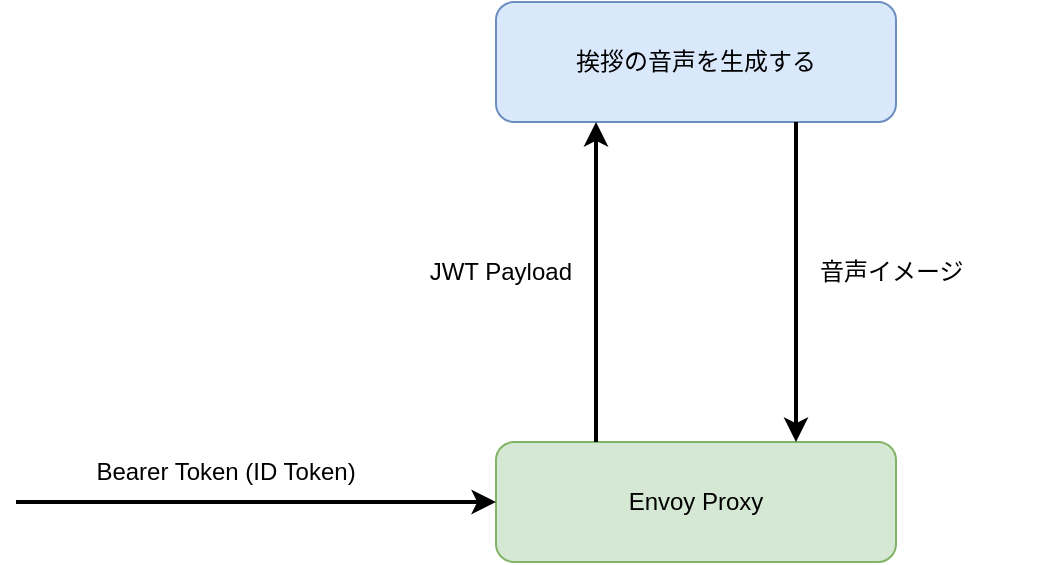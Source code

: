 <mxfile version="19.0.0" type="device"><diagram id="DZMobm6KZsj0ZSpDSTeB" name="openapi-generator-2"><mxGraphModel dx="1187" dy="767" grid="1" gridSize="10" guides="1" tooltips="1" connect="1" arrows="1" fold="1" page="1" pageScale="1" pageWidth="1654" pageHeight="1169" math="0" shadow="0"><root><mxCell id="0"/><mxCell id="1" parent="0"/><mxCell id="hqLS5TCdtsvNRD5wxNEW-1" value="Envoy Proxy" style="rounded=1;whiteSpace=wrap;html=1;fillColor=#d5e8d4;strokeColor=#82b366;" vertex="1" parent="1"><mxGeometry x="480" y="400" width="200" height="60" as="geometry"/></mxCell><mxCell id="hqLS5TCdtsvNRD5wxNEW-2" value="" style="endArrow=classic;html=1;rounded=0;entryX=0;entryY=0.5;entryDx=0;entryDy=0;strokeWidth=2;" edge="1" parent="1" target="hqLS5TCdtsvNRD5wxNEW-1"><mxGeometry width="50" height="50" relative="1" as="geometry"><mxPoint x="240" y="430" as="sourcePoint"/><mxPoint x="630" y="370" as="targetPoint"/></mxGeometry></mxCell><mxCell id="hqLS5TCdtsvNRD5wxNEW-3" value="挨拶の音声を生成する" style="rounded=1;whiteSpace=wrap;html=1;fillColor=#dae8fc;strokeColor=#6c8ebf;" vertex="1" parent="1"><mxGeometry x="480" y="180" width="200" height="60" as="geometry"/></mxCell><mxCell id="hqLS5TCdtsvNRD5wxNEW-4" value="Bearer Token (ID Token)" style="text;html=1;strokeColor=none;fillColor=none;align=center;verticalAlign=middle;whiteSpace=wrap;rounded=0;" vertex="1" parent="1"><mxGeometry x="250" y="400" width="190" height="30" as="geometry"/></mxCell><mxCell id="hqLS5TCdtsvNRD5wxNEW-5" value="" style="endArrow=classic;html=1;rounded=0;entryX=0.25;entryY=1;entryDx=0;entryDy=0;exitX=0.25;exitY=0;exitDx=0;exitDy=0;strokeWidth=2;" edge="1" parent="1" source="hqLS5TCdtsvNRD5wxNEW-1" target="hqLS5TCdtsvNRD5wxNEW-3"><mxGeometry width="50" height="50" relative="1" as="geometry"><mxPoint x="580" y="420" as="sourcePoint"/><mxPoint x="630" y="370" as="targetPoint"/></mxGeometry></mxCell><mxCell id="hqLS5TCdtsvNRD5wxNEW-6" value="JWT Payload" style="text;html=1;strokeColor=none;fillColor=none;align=right;verticalAlign=middle;whiteSpace=wrap;rounded=0;" vertex="1" parent="1"><mxGeometry x="410" y="300" width="110" height="30" as="geometry"/></mxCell><mxCell id="hqLS5TCdtsvNRD5wxNEW-7" value="" style="endArrow=classic;html=1;rounded=0;entryX=0.75;entryY=0;entryDx=0;entryDy=0;entryPerimeter=0;exitX=0.75;exitY=1;exitDx=0;exitDy=0;strokeWidth=2;" edge="1" parent="1" source="hqLS5TCdtsvNRD5wxNEW-3" target="hqLS5TCdtsvNRD5wxNEW-1"><mxGeometry width="50" height="50" relative="1" as="geometry"><mxPoint x="580" y="410" as="sourcePoint"/><mxPoint x="630" y="360" as="targetPoint"/></mxGeometry></mxCell><mxCell id="hqLS5TCdtsvNRD5wxNEW-8" value="音声イメージ" style="text;html=1;strokeColor=none;fillColor=none;align=left;verticalAlign=middle;whiteSpace=wrap;rounded=0;" vertex="1" parent="1"><mxGeometry x="640" y="300" width="120" height="30" as="geometry"/></mxCell></root></mxGraphModel></diagram></mxfile>